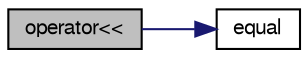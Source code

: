 digraph "operator&lt;&lt;"
{
  bgcolor="transparent";
  edge [fontname="FreeSans",fontsize="10",labelfontname="FreeSans",labelfontsize="10"];
  node [fontname="FreeSans",fontsize="10",shape=record];
  rankdir="LR";
  Node7388 [label="operator\<\<",height=0.2,width=0.4,color="black", fillcolor="grey75", style="filled", fontcolor="black"];
  Node7388 -> Node7389 [color="midnightblue",fontsize="10",style="solid",fontname="FreeSans"];
  Node7389 [label="equal",height=0.2,width=0.4,color="black",URL="$a21124.html#a0ed9ee813cd2f52f84744f4b69b370f3"];
}

